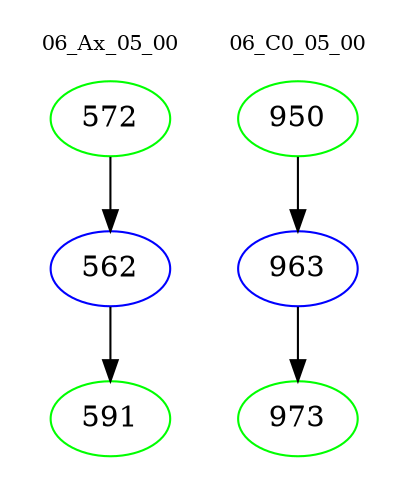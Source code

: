 digraph{
subgraph cluster_0 {
color = white
label = "06_Ax_05_00";
fontsize=10;
T0_572 [label="572", color="green"]
T0_572 -> T0_562 [color="black"]
T0_562 [label="562", color="blue"]
T0_562 -> T0_591 [color="black"]
T0_591 [label="591", color="green"]
}
subgraph cluster_1 {
color = white
label = "06_C0_05_00";
fontsize=10;
T1_950 [label="950", color="green"]
T1_950 -> T1_963 [color="black"]
T1_963 [label="963", color="blue"]
T1_963 -> T1_973 [color="black"]
T1_973 [label="973", color="green"]
}
}
